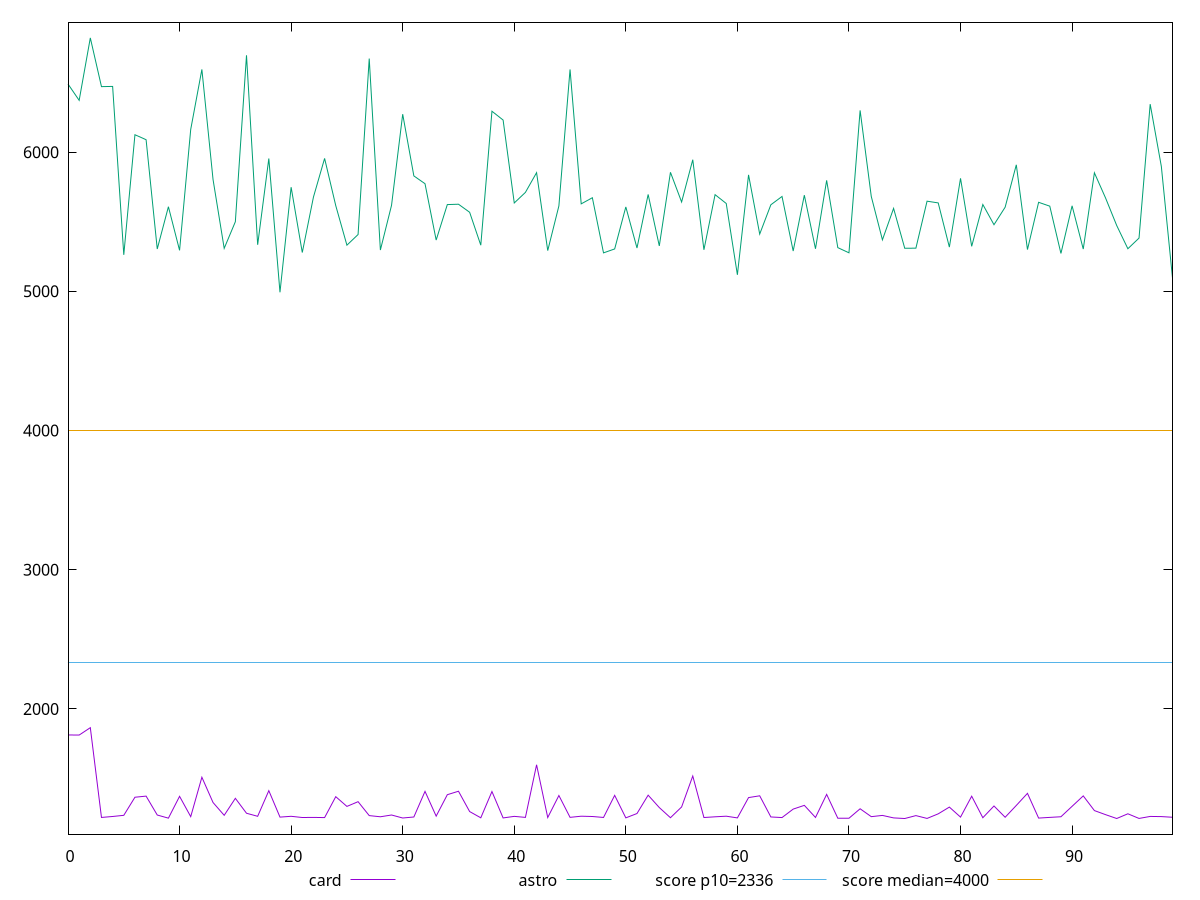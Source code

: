 reset

$card <<EOF
0 1813.0375
1 1812.4434999999999
2 1865.4750000000001
3 1220.5500000000002
4 1227.453
5 1235.721
6 1365.6989999999998
7 1373.763
8 1237.914
9 1215.462
10 1372.1369999999997
11 1226.397
12 1509.3539999999998
13 1327.7759999999998
14 1235.802
15 1357.788
16 1250.688
17 1228.671
18 1412.847
19 1222.9752
20 1228.692
21 1220.049
22 1220.772
23 1219.5059999999999
24 1369.71
25 1299.801
26 1333.803
27 1233.729
28 1225.3512
29 1238.1000000000001
30 1216.482
31 1223.763
32 1407.8100000000002
33 1229.904
34 1383.9336
35 1408.8300000000002
36 1262.841
37 1217.916
38 1406.6070000000002
39 1216.9679999999998
40 1228.2626999999998
41 1220.931
42 1598.7179999999998
43 1219.842
44 1378.098
45 1221.2069999999999
46 1229.424
47 1227.2985
48 1220.427
49 1379.22
50 1217.502
51 1248.6909
52 1380.558
53 1291.536
54 1218.51
55 1295.769
56 1518.136
57 1220.037
58 1225.095
59 1229.514
60 1217.244
61 1363.185
62 1375.998
63 1224.03
64 1219.6680000000001
65 1280.406
66 1307.313
67 1220.493
68 1386.176
69 1214.991
70 1214.739
71 1282.7759999999998
72 1226.1624000000002
73 1235.073
74 1217.268
75 1212.792
76 1233.723
77 1213.4879999999998
78 1246.413
79 1294.8939999999998
80 1222.953
81 1373.0430000000001
82 1218.609
83 1302.8409
84 1221.846
85 1306.815
86 1393.6589999999997
87 1215.927
88 1220.922
89 1225.503
91 1375.335
92 1269.8103
93 1240.596
94 1212.885
95 1246.788
96 1213.38
97 1227.768
98 1226.601
99 1221.8618999999999
EOF

$astro <<EOF
0 6489.469999999999
1 6372.052000000001
2 6820.678000000001
3 6470.690000000002
4 6472.2095
5 5262.377000000001
6 6125.0435000000025
7 6089.263499999998
8 5304.286000000002
9 5607.823
10 5294.568000000001
11 6163.236999999998
12 6594.285999999998
13 5803.683999999999
14 5308.845999999998
15 5500.083000000001
16 6695.919499999998
17 5334.502999999999
18 5954.139000000001
19 4993.167
20 5748.2300000000005
21 5278.954999999999
22 5677.185
23 5955.011999999999
24 5615.749000000002
25 5331.625000000002
26 5408.196999999999
27 6672.145499999999
28 5296.683000000002
29 5618.221
30 6272.782500000001
31 5829.217999999998
32 5773.200000000001
33 5368.4479999999985
34 5623.336
35 5625.873999999998
36 5568.035000000001
37 5331.5740000000005
38 6293.981
39 6230.533999999998
40 5634.865999999998
41 5710.967000000001
42 5852.659000000001
43 5292.696999999999
44 5613.8290000000015
45 6594.0115000000005
46 5628.4360000000015
47 5672.520999999999
48 5276.394999999999
49 5304.653
50 5606.617000000001
51 5311.392999999999
52 5696.065999999998
53 5326.35
54 5855.252000000002
55 5641.810999999999
56 5945.693
57 5298.393999999998
58 5694.581000000002
59 5631.245999999999
60 5118.772000000001
61 5836.821000000001
62 5411.294
63 5621.930999999999
64 5681.653
65 5289.796
66 5691.014999999998
67 5305.661999999999
68 5797.238000000001
69 5314.029
70 5276.834000000002
71 6300.010999999999
72 5681.8099999999995
73 5370.106
74 5595.968999999998
75 5309.420000000001
76 5310.244000000001
77 5647.727
78 5635.297999999999
79 5317.821000000001
80 5811.974
81 5323.3279999999995
82 5623.830000000002
83 5478.643000000001
84 5604.6330000000025
85 5908.999000000002
86 5300.124999999998
87 5639.671999999997
88 5611.978999999999
89 5272.214
90 5614.449999999999
91 5303.8409999999985
92 5851.423999999998
93 5670.724000000002
94 5472.938999999999
95 5306.152999999999
96 5382.637000000001
97 6344.816499999999
98 5897.368999999998
99 5095.748
EOF

set key outside below
set xrange [0:99]
set yrange [1100.63428:6932.835720000001]
set trange [1100.63428:6932.835720000001]
set terminal svg size 640, 520 enhanced background rgb 'white'
set output "report/report_00029_2021-02-24T13-36-40.390Z/first-meaningful-paint/comparison/line/2_vs_3.svg"

plot $card title "card" with line, \
     $astro title "astro" with line, \
     2336 title "score p10=2336", \
     4000 title "score median=4000"

reset
